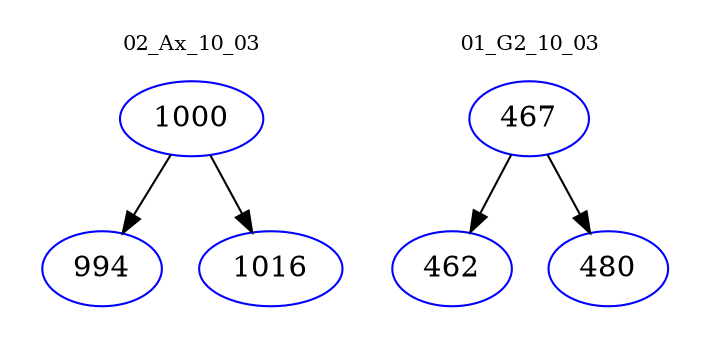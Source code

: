 digraph{
subgraph cluster_0 {
color = white
label = "02_Ax_10_03";
fontsize=10;
T0_1000 [label="1000", color="blue"]
T0_1000 -> T0_994 [color="black"]
T0_994 [label="994", color="blue"]
T0_1000 -> T0_1016 [color="black"]
T0_1016 [label="1016", color="blue"]
}
subgraph cluster_1 {
color = white
label = "01_G2_10_03";
fontsize=10;
T1_467 [label="467", color="blue"]
T1_467 -> T1_462 [color="black"]
T1_462 [label="462", color="blue"]
T1_467 -> T1_480 [color="black"]
T1_480 [label="480", color="blue"]
}
}
